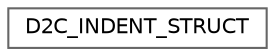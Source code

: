 digraph "Graphical Class Hierarchy"
{
 // LATEX_PDF_SIZE
  bgcolor="transparent";
  edge [fontname=Helvetica,fontsize=10,labelfontname=Helvetica,labelfontsize=10];
  node [fontname=Helvetica,fontsize=10,shape=box,height=0.2,width=0.4];
  rankdir="LR";
  Node0 [label="D2C_INDENT_STRUCT",height=0.2,width=0.4,color="grey40", fillcolor="white", style="filled",URL="$struct_d2_c___i_n_d_e_n_t___s_t_r_u_c_t.html",tooltip=" "];
}
